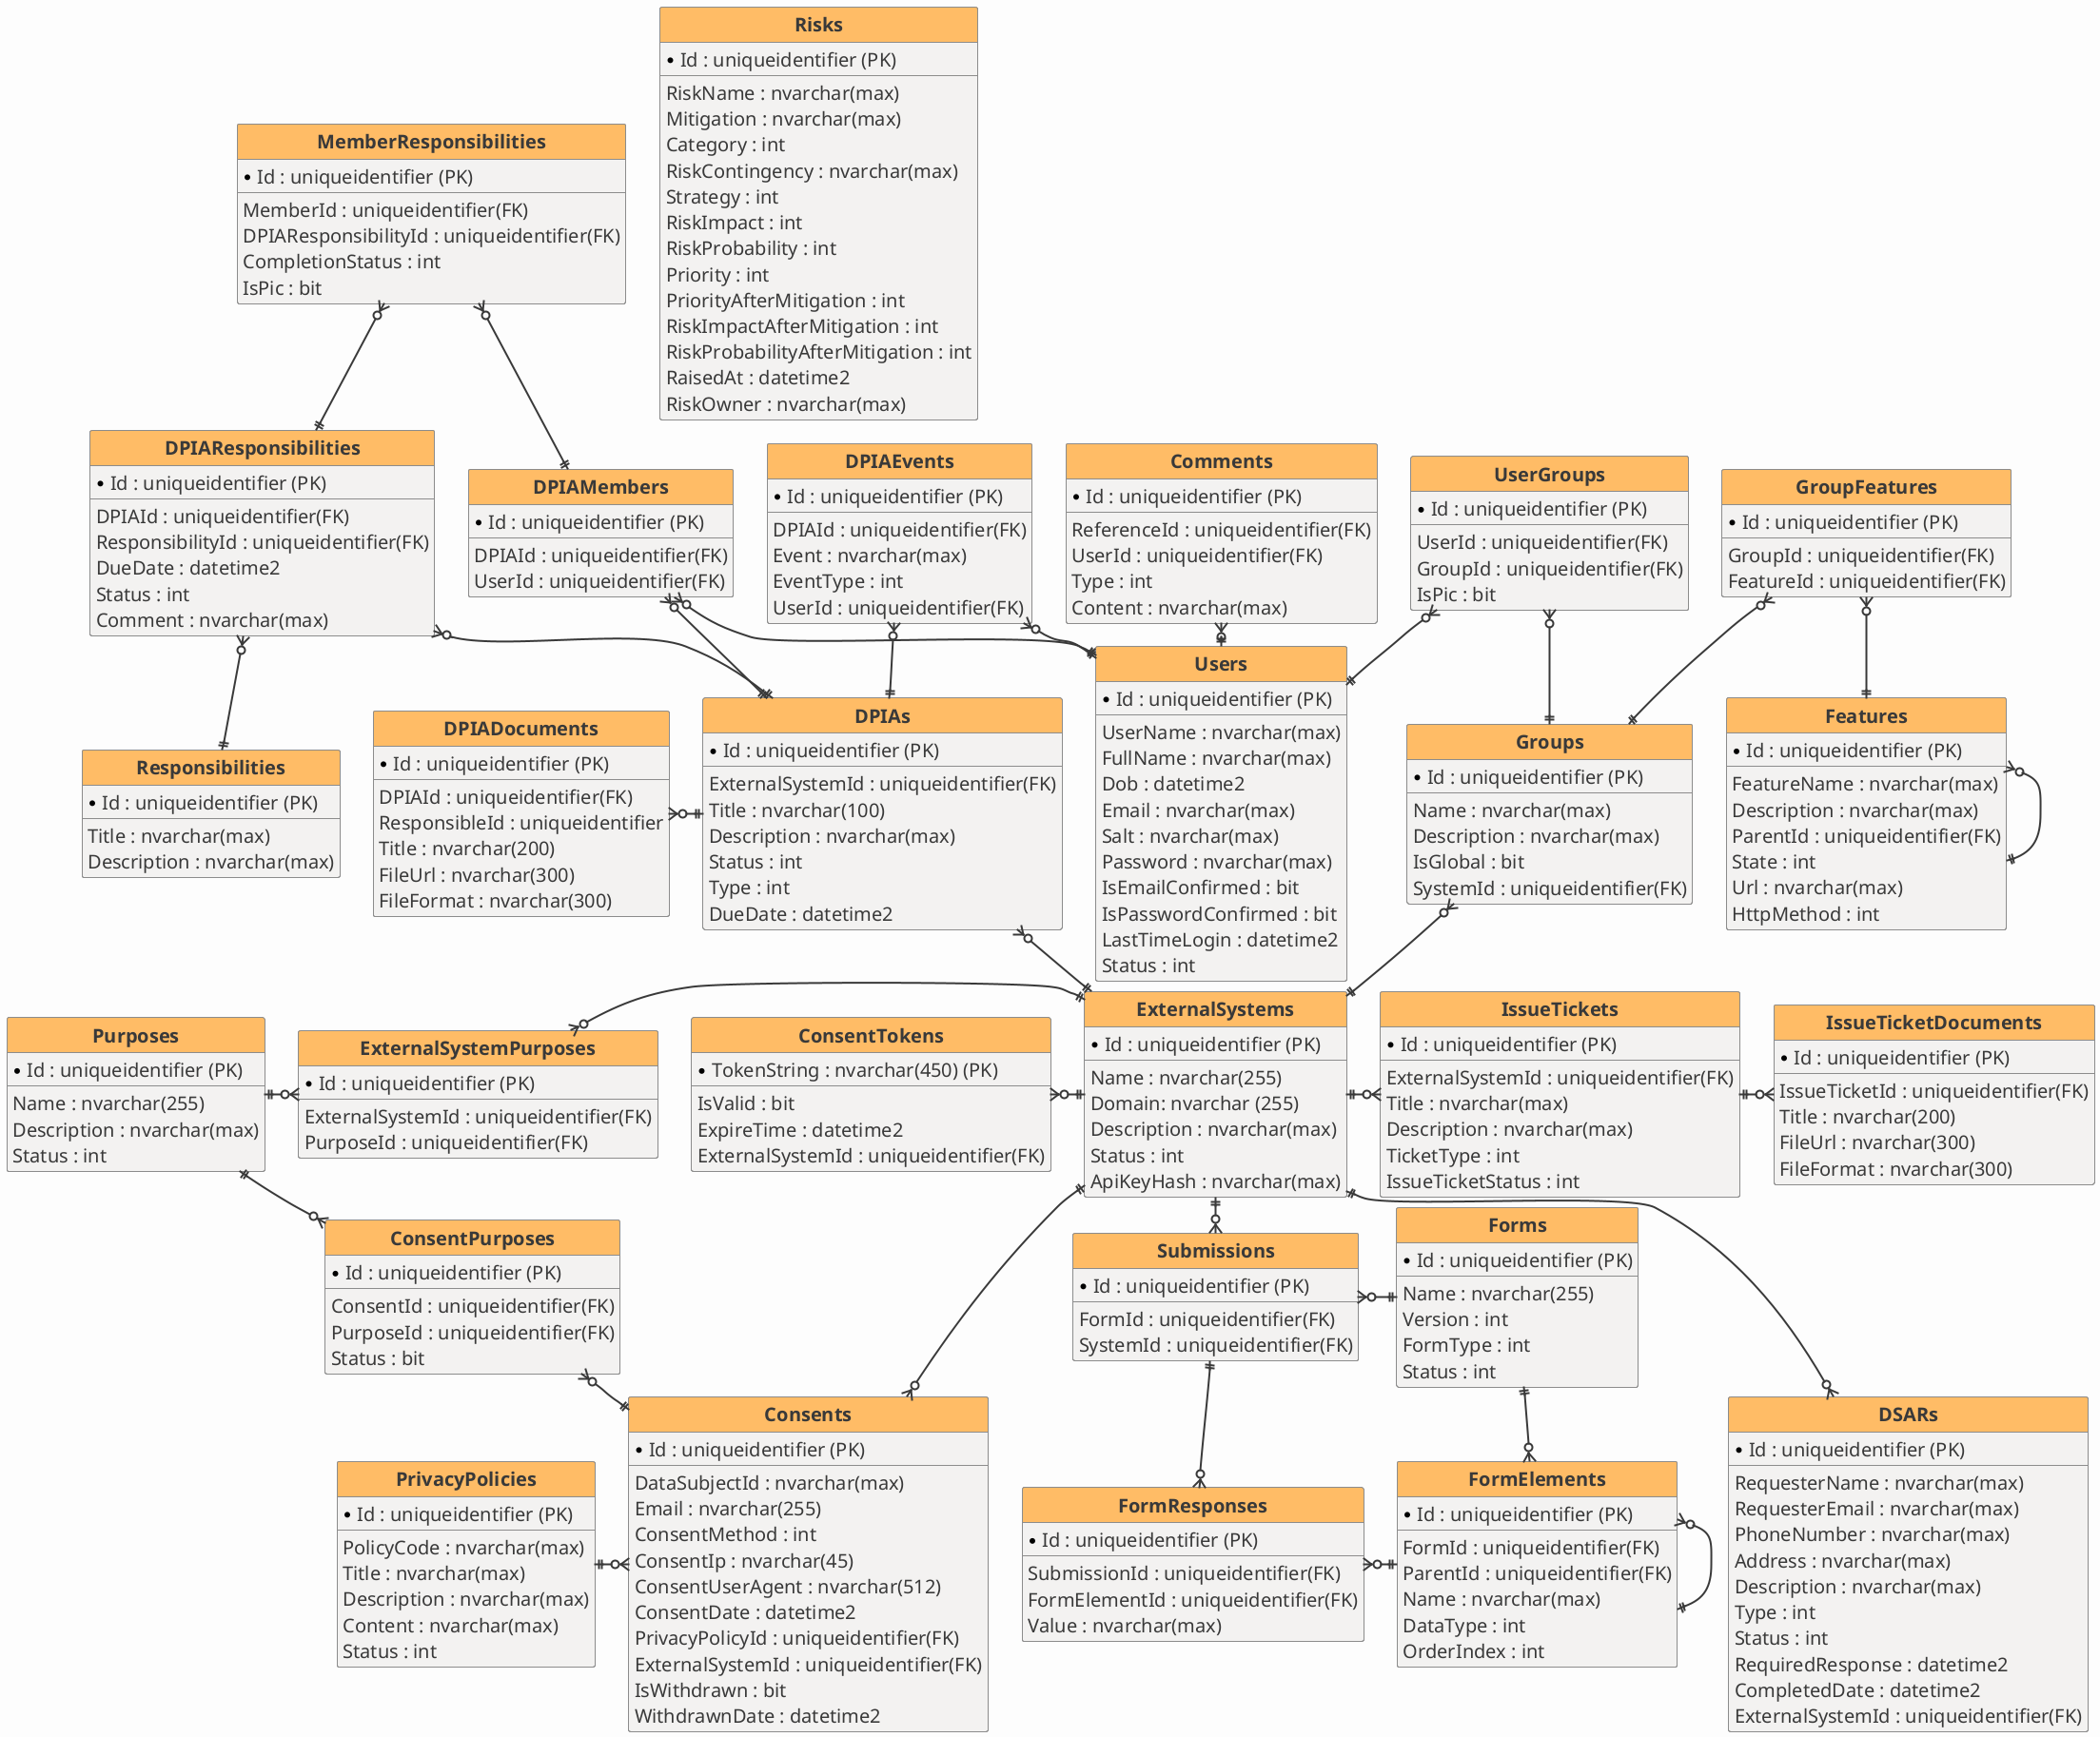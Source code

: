 @startuml
hide circle
top to bottom direction
skinparam packageStyle rectangle
'skinparam defaultTextAlignment center
'skinparam linetype ortho
' skinparam nodesep 20
skinparam ranksep 10
skinparam DefaultFontSize 20
skinparam defaultFontName Arial
skinparam backgroundColor #FDFDFD               
skinparam classBackgroundColor #F3F2F1       
skinparam ClassHeaderBackgroundColor  #FFBC66  
skinparam classBorderColor #8C8C8C          
skinparam ClassBorderThickness 1    
skinparam classFontColor #000000 
skinparam ClassAttributeFontColor #393939
skinparam classFontStyle bold
skinparam ArrowColor #393939         
skinparam ArrowThickness 2         
' =======================
' Entities (no timestamps or audit)
' =======================

entity "Comments" as Comments  {
  * Id : uniqueidentifier (PK)
  --
  ReferenceId : uniqueidentifier(FK)
  UserId : uniqueidentifier(FK)
  Type : int
  Content : nvarchar(max)
}

entity "ConsentPurposes" as ConsentPurposes {
  * Id : uniqueidentifier (PK)
  --
  ConsentId : uniqueidentifier(FK)
  PurposeId : uniqueidentifier(FK)
  Status : bit
}

entity "Consents" as Consents {
  * Id : uniqueidentifier (PK)
  --
  DataSubjectId : nvarchar(max)
  Email : nvarchar(255)
  ConsentMethod : int
  ConsentIp : nvarchar(45)
  ConsentUserAgent : nvarchar(512)
  ConsentDate : datetime2
  PrivacyPolicyId : uniqueidentifier(FK)
  ExternalSystemId : uniqueidentifier(FK)
  IsWithdrawn : bit
  WithdrawnDate : datetime2
}

entity "ConsentTokens" as ConsentTokens {
  * TokenString : nvarchar(450) (PK)
  --
  IsValid : bit
  ExpireTime : datetime2
  ExternalSystemId : uniqueidentifier(FK)
}

entity "DPIADocuments" as DPIADocuments {
  * Id : uniqueidentifier (PK)
  --
  DPIAId : uniqueidentifier(FK)
  ResponsibleId : uniqueidentifier
  Title : nvarchar(200)
  FileUrl : nvarchar(300)
  FileFormat : nvarchar(300)
}

entity "DPIAEvents" as DPIAEvents {
  * Id : uniqueidentifier (PK)
  --
  DPIAId : uniqueidentifier(FK)
  Event : nvarchar(max)
  EventType : int
  UserId : uniqueidentifier(FK)
}

entity "DPIAMembers" as DPIAMembers {
  * Id : uniqueidentifier (PK)
  --
  DPIAId : uniqueidentifier(FK)
  UserId : uniqueidentifier(FK)
}

entity "DPIAResponsibilities" as DPIAResponsibilities {
  * Id : uniqueidentifier (PK)
  --
  DPIAId : uniqueidentifier(FK)
  ResponsibilityId : uniqueidentifier(FK)
  DueDate : datetime2
  Status : int
  Comment : nvarchar(max)
}

entity "DPIAs" as DPIAs {
  * Id : uniqueidentifier (PK)
  --
  ExternalSystemId : uniqueidentifier(FK)
  Title : nvarchar(100)
  Description : nvarchar(max)
  Status : int
  Type : int
  DueDate : datetime2
}

entity "DSARs" as DSARs {
  * Id : uniqueidentifier (PK)
  --
  RequesterName : nvarchar(max)
  RequesterEmail : nvarchar(max)
  PhoneNumber : nvarchar(max)
  Address : nvarchar(max)
  Description : nvarchar(max)
  Type : int
  Status : int
  RequiredResponse : datetime2
  CompletedDate : datetime2
  ExternalSystemId : uniqueidentifier(FK)
}

entity "ExternalSystemPurposes" as ExternalSystemPurposes {
  * Id : uniqueidentifier (PK)
  --
  ExternalSystemId : uniqueidentifier(FK)
  PurposeId : uniqueidentifier(FK)
}

entity "ExternalSystems" as ExternalSystems {
  * Id : uniqueidentifier (PK)
  --
  Name : nvarchar(255)
  Domain: nvarchar (255)
  Description : nvarchar(max)
  Status : int
  ApiKeyHash : nvarchar(max)
}

entity "Features" as Features {
  * Id : uniqueidentifier (PK)
  --
  FeatureName : nvarchar(max)
  Description : nvarchar(max)
  ParentId : uniqueidentifier(FK)
  State : int
  Url : nvarchar(max)
  HttpMethod : int
}

together {
  entity "FormElements" as FormElements {
    * Id : uniqueidentifier (PK)
    --
    FormId : uniqueidentifier(FK)
    ParentId : uniqueidentifier(FK)
    Name : nvarchar(max)
    DataType : int
    OrderIndex : int
    }

    entity "FormResponses" as FormResponses {
    * Id : uniqueidentifier (PK)
    --
    SubmissionId : uniqueidentifier(FK)
    FormElementId : uniqueidentifier(FK)
    Value : nvarchar(max)
    }

    entity "Forms" as Forms {
    * Id : uniqueidentifier (PK)
    --
    Name : nvarchar(255)
    Version : int
    FormType : int
    Status : int
    }
}


entity "GroupFeatures" as GroupFeatures {
  * Id : uniqueidentifier (PK)
  --
  GroupId : uniqueidentifier(FK)
  FeatureId : uniqueidentifier(FK)
}

entity "Groups" as Groups {
  * Id : uniqueidentifier (PK)
  --
  Name : nvarchar(max)
  Description : nvarchar(max)
  IsGlobal : bit
  SystemId : uniqueidentifier(FK)
}

entity "IssueTicketDocuments" as IssueTicketDocuments {
  * Id : uniqueidentifier (PK)
  --
  IssueTicketId : uniqueidentifier(FK)
  Title : nvarchar(200)
  FileUrl : nvarchar(300)
  FileFormat : nvarchar(300)
}

entity "IssueTickets" as IssueTickets {
  * Id : uniqueidentifier (PK)
  --
  ExternalSystemId : uniqueidentifier(FK)
  Title : nvarchar(max)
  Description : nvarchar(max)
  TicketType : int
  IssueTicketStatus : int
}

entity "MemberResponsibilities" as MemberResponsibilities {
  * Id : uniqueidentifier (PK)
  --
  MemberId : uniqueidentifier(FK)
  DPIAResponsibilityId : uniqueidentifier(FK)
  CompletionStatus : int
  IsPic : bit
}

entity "PrivacyPolicies" as PrivacyPolicies {
  * Id : uniqueidentifier (PK)
  --
  PolicyCode : nvarchar(max)
  Title : nvarchar(max)
  Description : nvarchar(max)
  Content : nvarchar(max)
  Status : int
}

entity "Purposes" as Purposes {
  * Id : uniqueidentifier (PK)
  --
  Name : nvarchar(255)
  Description : nvarchar(max)
  Status : int
}

entity "Responsibilities" as Responsibilities {
  * Id : uniqueidentifier (PK)
  --
  Title : nvarchar(max)
  Description : nvarchar(max)
}

entity "Risks" as Risks {
  * Id : uniqueidentifier (PK)
  --
  RiskName : nvarchar(max)
  Mitigation : nvarchar(max)
  Category : int
  RiskContingency : nvarchar(max)
  Strategy : int
  RiskImpact : int
  RiskProbability : int
  Priority : int
  PriorityAfterMitigation : int
  RiskImpactAfterMitigation : int
  RiskProbabilityAfterMitigation : int
  RaisedAt : datetime2
  RiskOwner : nvarchar(max)
}

entity "Submissions" as Submissions {
  * Id : uniqueidentifier (PK)
  --
  FormId : uniqueidentifier(FK)
  SystemId : uniqueidentifier(FK)
}

entity "UserGroups" as UserGroups {
  * Id : uniqueidentifier (PK)
  --
  UserId : uniqueidentifier(FK)
  GroupId : uniqueidentifier(FK)
  IsPic : bit
}

entity "Users" as Users {
  * Id : uniqueidentifier (PK)
  --
  UserName : nvarchar(max)
  FullName : nvarchar(max)
  Dob : datetime2
  Email : nvarchar(max)
  Salt : nvarchar(max)
  Password : nvarchar(max)
  IsEmailConfirmed : bit
  IsPasswordConfirmed : bit
  LastTimeLogin : datetime2
  Status : int
}

' =======================
' Relationships
' =======================

Comments }o--|| Users

ConsentPurposes }o-r-|| Consents 
ConsentPurposes }o-u-|| Purposes 

Consents }o-u-|| ExternalSystems 
Consents }o-l-|| PrivacyPolicies

DPIADocuments }o-r-|| DPIAs

DPIAEvents }o--|| DPIAs 
DPIAEvents }o--|| Users 

DPIAMembers }o--|| DPIAs 
DPIAMembers }o--|| Users 

DPIAResponsibilities }o--|| DPIAs 
DPIAResponsibilities }o--|| Responsibilities 

DPIAs }o--|| ExternalSystems 

DSARs }o--u-|| ExternalSystems 

ExternalSystemPurposes }o-r-|| ExternalSystems
ExternalSystemPurposes }o-l-|| Purposes 
ConsentTokens }o-r-|| ExternalSystems

Features }o--|| Features 

FormElements }o--|| FormElements 
FormElements }o-u-|| Forms 

FormResponses }o-r-|| FormElements 
FormResponses }o-u-|| Submissions 
GroupFeatures }o--|| Groups 
GroupFeatures }o--|| Features 

Groups }o--|| ExternalSystems 

IssueTicketDocuments }o-l-|| IssueTickets

IssueTickets }o-l-|| ExternalSystems

MemberResponsibilities }o--|| DPIAMembers 
MemberResponsibilities }o--|| DPIAResponsibilities 

Submissions }o-l-|| ExternalSystems 
Submissions }o-r-|| Forms 

UserGroups }o--|| Groups 
UserGroups }o--|| Users 

IssueTickets -[hidden]-> Submissions
 Submissions -[hidden]-> Consents
@enduml
